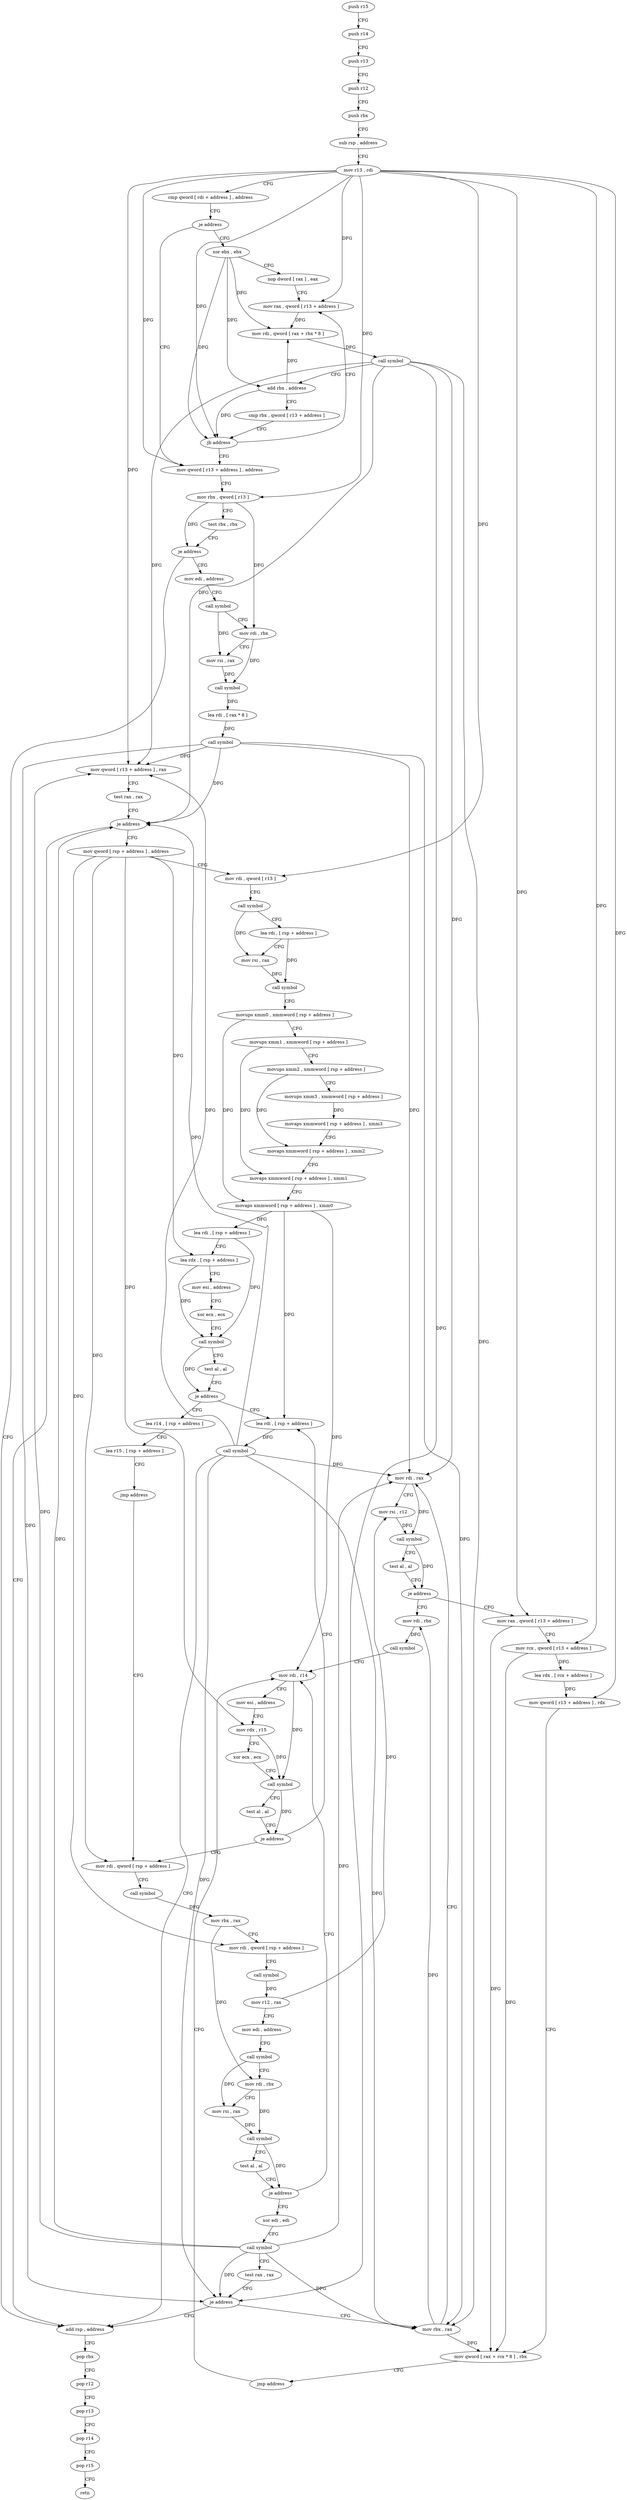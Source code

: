 digraph "func" {
"87520" [label = "push r15" ]
"87522" [label = "push r14" ]
"87524" [label = "push r13" ]
"87526" [label = "push r12" ]
"87528" [label = "push rbx" ]
"87529" [label = "sub rsp , address" ]
"87536" [label = "mov r13 , rdi" ]
"87539" [label = "cmp qword [ rdi + address ] , address" ]
"87544" [label = "je address" ]
"87575" [label = "mov qword [ r13 + address ] , address" ]
"87546" [label = "xor ebx , ebx" ]
"87583" [label = "mov rbx , qword [ r13 ]" ]
"87587" [label = "test rbx , rbx" ]
"87590" [label = "je address" ]
"87903" [label = "add rsp , address" ]
"87596" [label = "mov edi , address" ]
"87548" [label = "nop dword [ rax ] , eax" ]
"87552" [label = "mov rax , qword [ r13 + address ]" ]
"87910" [label = "pop rbx" ]
"87911" [label = "pop r12" ]
"87913" [label = "pop r13" ]
"87915" [label = "pop r14" ]
"87917" [label = "pop r15" ]
"87919" [label = "retn" ]
"87601" [label = "call symbol" ]
"87606" [label = "mov rdi , rbx" ]
"87609" [label = "mov rsi , rax" ]
"87612" [label = "call symbol" ]
"87617" [label = "lea rdi , [ rax * 8 ]" ]
"87625" [label = "call symbol" ]
"87630" [label = "mov qword [ r13 + address ] , rax" ]
"87634" [label = "test rax , rax" ]
"87637" [label = "je address" ]
"87643" [label = "mov qword [ rsp + address ] , address" ]
"87556" [label = "mov rdi , qword [ rax + rbx * 8 ]" ]
"87560" [label = "call symbol" ]
"87565" [label = "add rbx , address" ]
"87569" [label = "cmp rbx , qword [ r13 + address ]" ]
"87573" [label = "jb address" ]
"87652" [label = "mov rdi , qword [ r13 ]" ]
"87656" [label = "call symbol" ]
"87661" [label = "lea rdi , [ rsp + address ]" ]
"87666" [label = "mov rsi , rax" ]
"87669" [label = "call symbol" ]
"87674" [label = "movups xmm0 , xmmword [ rsp + address ]" ]
"87679" [label = "movups xmm1 , xmmword [ rsp + address ]" ]
"87684" [label = "movups xmm2 , xmmword [ rsp + address ]" ]
"87689" [label = "movups xmm3 , xmmword [ rsp + address ]" ]
"87697" [label = "movaps xmmword [ rsp + address ] , xmm3" ]
"87702" [label = "movaps xmmword [ rsp + address ] , xmm2" ]
"87707" [label = "movaps xmmword [ rsp + address ] , xmm1" ]
"87712" [label = "movaps xmmword [ rsp + address ] , xmm0" ]
"87717" [label = "lea rdi , [ rsp + address ]" ]
"87722" [label = "lea rdx , [ rsp + address ]" ]
"87727" [label = "mov esi , address" ]
"87732" [label = "xor ecx , ecx" ]
"87734" [label = "call symbol" ]
"87739" [label = "test al , al" ]
"87741" [label = "je address" ]
"87893" [label = "lea rdi , [ rsp + address ]" ]
"87747" [label = "lea r14 , [ rsp + address ]" ]
"87898" [label = "call symbol" ]
"87752" [label = "lea r15 , [ rsp + address ]" ]
"87757" [label = "jmp address" ]
"87790" [label = "mov rdi , qword [ rsp + address ]" ]
"87795" [label = "call symbol" ]
"87800" [label = "mov rbx , rax" ]
"87803" [label = "mov rdi , qword [ rsp + address ]" ]
"87808" [label = "call symbol" ]
"87813" [label = "mov r12 , rax" ]
"87816" [label = "mov edi , address" ]
"87821" [label = "call symbol" ]
"87826" [label = "mov rdi , rbx" ]
"87829" [label = "mov rsi , rax" ]
"87832" [label = "call symbol" ]
"87837" [label = "test al , al" ]
"87839" [label = "je address" ]
"87768" [label = "mov rdi , r14" ]
"87841" [label = "xor edi , edi" ]
"87771" [label = "mov esi , address" ]
"87776" [label = "mov rdx , r15" ]
"87779" [label = "xor ecx , ecx" ]
"87781" [label = "call symbol" ]
"87786" [label = "test al , al" ]
"87788" [label = "je address" ]
"87843" [label = "call symbol" ]
"87848" [label = "test rax , rax" ]
"87851" [label = "je address" ]
"87853" [label = "mov rbx , rax" ]
"87856" [label = "mov rdi , rax" ]
"87859" [label = "mov rsi , r12" ]
"87862" [label = "call symbol" ]
"87867" [label = "test al , al" ]
"87869" [label = "je address" ]
"87760" [label = "mov rdi , rbx" ]
"87871" [label = "mov rax , qword [ r13 + address ]" ]
"87763" [label = "call symbol" ]
"87875" [label = "mov rcx , qword [ r13 + address ]" ]
"87879" [label = "lea rdx , [ rcx + address ]" ]
"87883" [label = "mov qword [ r13 + address ] , rdx" ]
"87887" [label = "mov qword [ rax + rcx * 8 ] , rbx" ]
"87891" [label = "jmp address" ]
"87520" -> "87522" [ label = "CFG" ]
"87522" -> "87524" [ label = "CFG" ]
"87524" -> "87526" [ label = "CFG" ]
"87526" -> "87528" [ label = "CFG" ]
"87528" -> "87529" [ label = "CFG" ]
"87529" -> "87536" [ label = "CFG" ]
"87536" -> "87539" [ label = "CFG" ]
"87536" -> "87575" [ label = "DFG" ]
"87536" -> "87583" [ label = "DFG" ]
"87536" -> "87630" [ label = "DFG" ]
"87536" -> "87552" [ label = "DFG" ]
"87536" -> "87573" [ label = "DFG" ]
"87536" -> "87652" [ label = "DFG" ]
"87536" -> "87871" [ label = "DFG" ]
"87536" -> "87875" [ label = "DFG" ]
"87536" -> "87883" [ label = "DFG" ]
"87539" -> "87544" [ label = "CFG" ]
"87544" -> "87575" [ label = "CFG" ]
"87544" -> "87546" [ label = "CFG" ]
"87575" -> "87583" [ label = "CFG" ]
"87546" -> "87548" [ label = "CFG" ]
"87546" -> "87556" [ label = "DFG" ]
"87546" -> "87565" [ label = "DFG" ]
"87546" -> "87573" [ label = "DFG" ]
"87583" -> "87587" [ label = "CFG" ]
"87583" -> "87590" [ label = "DFG" ]
"87583" -> "87606" [ label = "DFG" ]
"87587" -> "87590" [ label = "CFG" ]
"87590" -> "87903" [ label = "CFG" ]
"87590" -> "87596" [ label = "CFG" ]
"87903" -> "87910" [ label = "CFG" ]
"87596" -> "87601" [ label = "CFG" ]
"87548" -> "87552" [ label = "CFG" ]
"87552" -> "87556" [ label = "DFG" ]
"87910" -> "87911" [ label = "CFG" ]
"87911" -> "87913" [ label = "CFG" ]
"87913" -> "87915" [ label = "CFG" ]
"87915" -> "87917" [ label = "CFG" ]
"87917" -> "87919" [ label = "CFG" ]
"87601" -> "87606" [ label = "CFG" ]
"87601" -> "87609" [ label = "DFG" ]
"87606" -> "87609" [ label = "CFG" ]
"87606" -> "87612" [ label = "DFG" ]
"87609" -> "87612" [ label = "DFG" ]
"87612" -> "87617" [ label = "DFG" ]
"87617" -> "87625" [ label = "DFG" ]
"87625" -> "87630" [ label = "DFG" ]
"87625" -> "87637" [ label = "DFG" ]
"87625" -> "87851" [ label = "DFG" ]
"87625" -> "87853" [ label = "DFG" ]
"87625" -> "87856" [ label = "DFG" ]
"87630" -> "87634" [ label = "CFG" ]
"87634" -> "87637" [ label = "CFG" ]
"87637" -> "87903" [ label = "CFG" ]
"87637" -> "87643" [ label = "CFG" ]
"87643" -> "87652" [ label = "CFG" ]
"87643" -> "87790" [ label = "DFG" ]
"87643" -> "87803" [ label = "DFG" ]
"87643" -> "87722" [ label = "DFG" ]
"87643" -> "87776" [ label = "DFG" ]
"87556" -> "87560" [ label = "DFG" ]
"87560" -> "87565" [ label = "CFG" ]
"87560" -> "87630" [ label = "DFG" ]
"87560" -> "87637" [ label = "DFG" ]
"87560" -> "87851" [ label = "DFG" ]
"87560" -> "87853" [ label = "DFG" ]
"87560" -> "87856" [ label = "DFG" ]
"87565" -> "87569" [ label = "CFG" ]
"87565" -> "87556" [ label = "DFG" ]
"87565" -> "87573" [ label = "DFG" ]
"87569" -> "87573" [ label = "CFG" ]
"87573" -> "87552" [ label = "CFG" ]
"87573" -> "87575" [ label = "CFG" ]
"87652" -> "87656" [ label = "CFG" ]
"87656" -> "87661" [ label = "CFG" ]
"87656" -> "87666" [ label = "DFG" ]
"87661" -> "87666" [ label = "CFG" ]
"87661" -> "87669" [ label = "DFG" ]
"87666" -> "87669" [ label = "DFG" ]
"87669" -> "87674" [ label = "CFG" ]
"87674" -> "87679" [ label = "CFG" ]
"87674" -> "87712" [ label = "DFG" ]
"87679" -> "87684" [ label = "CFG" ]
"87679" -> "87707" [ label = "DFG" ]
"87684" -> "87689" [ label = "CFG" ]
"87684" -> "87702" [ label = "DFG" ]
"87689" -> "87697" [ label = "DFG" ]
"87697" -> "87702" [ label = "CFG" ]
"87702" -> "87707" [ label = "CFG" ]
"87707" -> "87712" [ label = "CFG" ]
"87712" -> "87717" [ label = "DFG" ]
"87712" -> "87893" [ label = "DFG" ]
"87712" -> "87768" [ label = "DFG" ]
"87717" -> "87722" [ label = "CFG" ]
"87717" -> "87734" [ label = "DFG" ]
"87722" -> "87727" [ label = "CFG" ]
"87722" -> "87734" [ label = "DFG" ]
"87727" -> "87732" [ label = "CFG" ]
"87732" -> "87734" [ label = "CFG" ]
"87734" -> "87739" [ label = "CFG" ]
"87734" -> "87741" [ label = "DFG" ]
"87739" -> "87741" [ label = "CFG" ]
"87741" -> "87893" [ label = "CFG" ]
"87741" -> "87747" [ label = "CFG" ]
"87893" -> "87898" [ label = "DFG" ]
"87747" -> "87752" [ label = "CFG" ]
"87898" -> "87903" [ label = "CFG" ]
"87898" -> "87630" [ label = "DFG" ]
"87898" -> "87637" [ label = "DFG" ]
"87898" -> "87851" [ label = "DFG" ]
"87898" -> "87853" [ label = "DFG" ]
"87898" -> "87856" [ label = "DFG" ]
"87752" -> "87757" [ label = "CFG" ]
"87757" -> "87790" [ label = "CFG" ]
"87790" -> "87795" [ label = "CFG" ]
"87795" -> "87800" [ label = "DFG" ]
"87800" -> "87803" [ label = "CFG" ]
"87800" -> "87826" [ label = "DFG" ]
"87803" -> "87808" [ label = "CFG" ]
"87808" -> "87813" [ label = "DFG" ]
"87813" -> "87816" [ label = "CFG" ]
"87813" -> "87859" [ label = "DFG" ]
"87816" -> "87821" [ label = "CFG" ]
"87821" -> "87826" [ label = "CFG" ]
"87821" -> "87829" [ label = "DFG" ]
"87826" -> "87829" [ label = "CFG" ]
"87826" -> "87832" [ label = "DFG" ]
"87829" -> "87832" [ label = "DFG" ]
"87832" -> "87837" [ label = "CFG" ]
"87832" -> "87839" [ label = "DFG" ]
"87837" -> "87839" [ label = "CFG" ]
"87839" -> "87768" [ label = "CFG" ]
"87839" -> "87841" [ label = "CFG" ]
"87768" -> "87771" [ label = "CFG" ]
"87768" -> "87781" [ label = "DFG" ]
"87841" -> "87843" [ label = "CFG" ]
"87771" -> "87776" [ label = "CFG" ]
"87776" -> "87779" [ label = "CFG" ]
"87776" -> "87781" [ label = "DFG" ]
"87779" -> "87781" [ label = "CFG" ]
"87781" -> "87786" [ label = "CFG" ]
"87781" -> "87788" [ label = "DFG" ]
"87786" -> "87788" [ label = "CFG" ]
"87788" -> "87893" [ label = "CFG" ]
"87788" -> "87790" [ label = "CFG" ]
"87843" -> "87848" [ label = "CFG" ]
"87843" -> "87630" [ label = "DFG" ]
"87843" -> "87637" [ label = "DFG" ]
"87843" -> "87851" [ label = "DFG" ]
"87843" -> "87853" [ label = "DFG" ]
"87843" -> "87856" [ label = "DFG" ]
"87848" -> "87851" [ label = "CFG" ]
"87851" -> "87903" [ label = "CFG" ]
"87851" -> "87853" [ label = "CFG" ]
"87853" -> "87856" [ label = "CFG" ]
"87853" -> "87760" [ label = "DFG" ]
"87853" -> "87887" [ label = "DFG" ]
"87856" -> "87859" [ label = "CFG" ]
"87856" -> "87862" [ label = "DFG" ]
"87859" -> "87862" [ label = "DFG" ]
"87862" -> "87867" [ label = "CFG" ]
"87862" -> "87869" [ label = "DFG" ]
"87867" -> "87869" [ label = "CFG" ]
"87869" -> "87760" [ label = "CFG" ]
"87869" -> "87871" [ label = "CFG" ]
"87760" -> "87763" [ label = "DFG" ]
"87871" -> "87875" [ label = "CFG" ]
"87871" -> "87887" [ label = "DFG" ]
"87763" -> "87768" [ label = "CFG" ]
"87875" -> "87879" [ label = "DFG" ]
"87875" -> "87887" [ label = "DFG" ]
"87879" -> "87883" [ label = "DFG" ]
"87883" -> "87887" [ label = "CFG" ]
"87887" -> "87891" [ label = "CFG" ]
"87891" -> "87768" [ label = "CFG" ]
}
